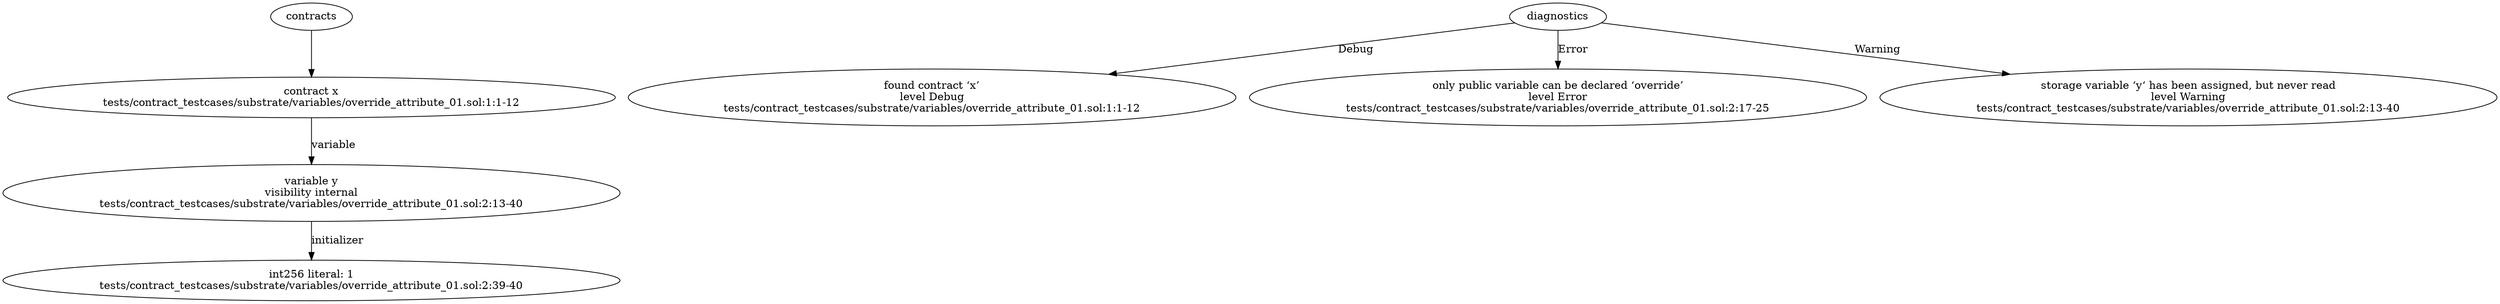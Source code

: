 strict digraph "tests/contract_testcases/substrate/variables/override_attribute_01.sol" {
	contract [label="contract x\ntests/contract_testcases/substrate/variables/override_attribute_01.sol:1:1-12"]
	var [label="variable y\nvisibility internal\ntests/contract_testcases/substrate/variables/override_attribute_01.sol:2:13-40"]
	number_literal [label="int256 literal: 1\ntests/contract_testcases/substrate/variables/override_attribute_01.sol:2:39-40"]
	diagnostic [label="found contract ‘x’\nlevel Debug\ntests/contract_testcases/substrate/variables/override_attribute_01.sol:1:1-12"]
	diagnostic_7 [label="only public variable can be declared ‘override’\nlevel Error\ntests/contract_testcases/substrate/variables/override_attribute_01.sol:2:17-25"]
	diagnostic_8 [label="storage variable ‘y‘ has been assigned, but never read\nlevel Warning\ntests/contract_testcases/substrate/variables/override_attribute_01.sol:2:13-40"]
	contracts -> contract
	contract -> var [label="variable"]
	var -> number_literal [label="initializer"]
	diagnostics -> diagnostic [label="Debug"]
	diagnostics -> diagnostic_7 [label="Error"]
	diagnostics -> diagnostic_8 [label="Warning"]
}
